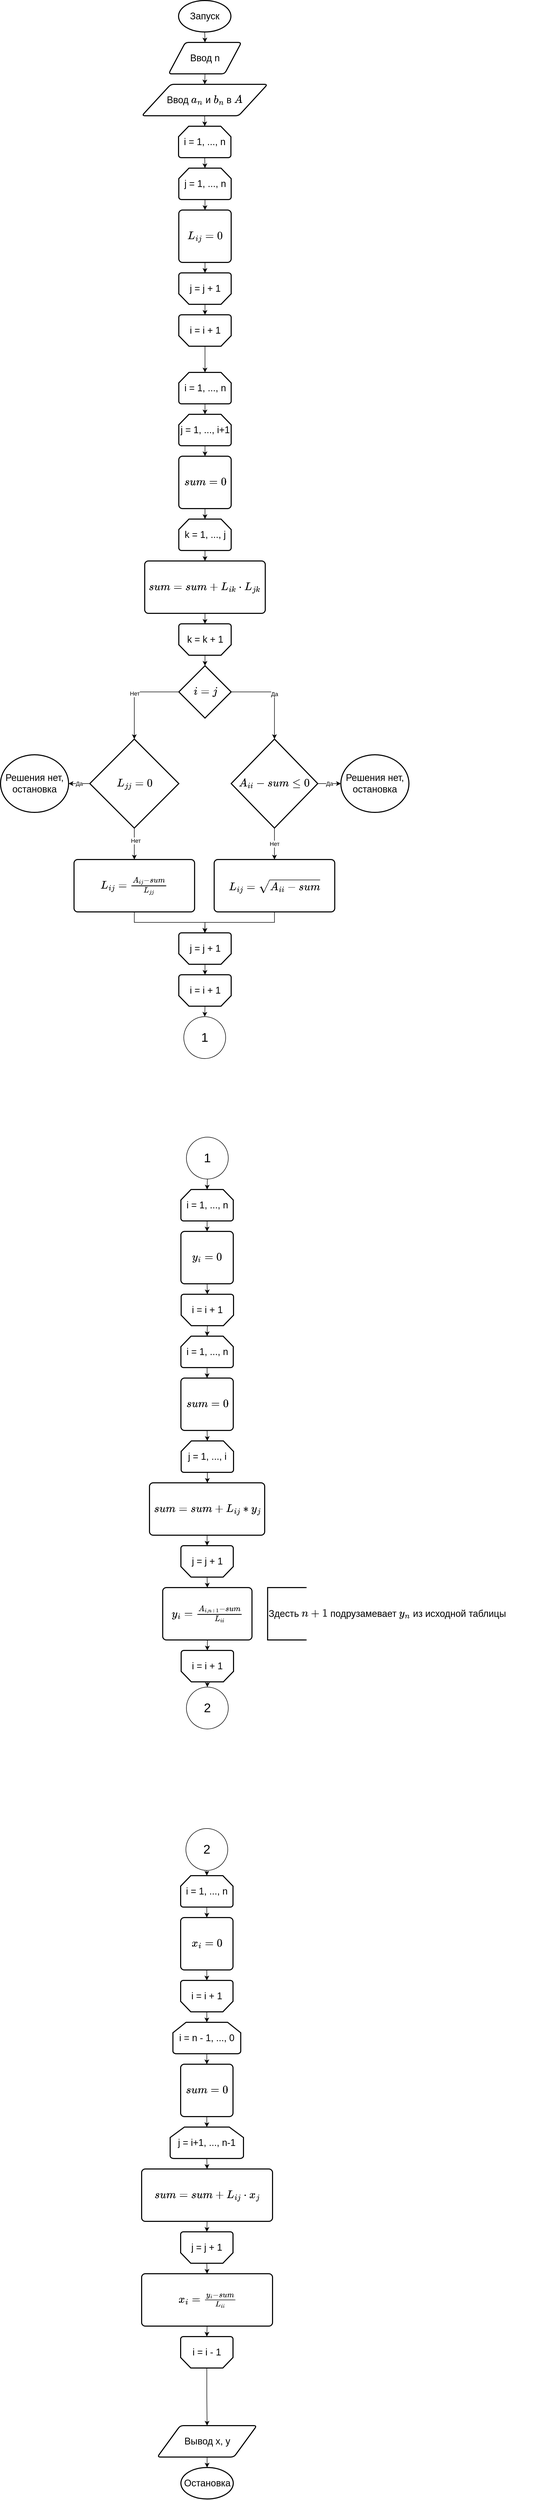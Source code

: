<mxfile version="23.1.5" type="device">
  <diagram name="Страница — 1" id="b3b9jI2EYAR-2OVFDz3w">
    <mxGraphModel dx="2266" dy="4909" grid="1" gridSize="10" guides="1" tooltips="1" connect="1" arrows="1" fold="1" page="1" pageScale="1" pageWidth="2000" pageHeight="2000" math="1" shadow="0">
      <root>
        <mxCell id="0" />
        <mxCell id="1" parent="0" />
        <mxCell id="6ag7bbs3CIDBkPQvc5nf-12" style="edgeStyle=orthogonalEdgeStyle;rounded=0;orthogonalLoop=1;jettySize=auto;html=1;exitX=0.5;exitY=1;exitDx=0;exitDy=0;exitPerimeter=0;entryX=0.5;entryY=0;entryDx=0;entryDy=0;" edge="1" parent="1" source="6ag7bbs3CIDBkPQvc5nf-1" target="6ag7bbs3CIDBkPQvc5nf-2">
          <mxGeometry relative="1" as="geometry" />
        </mxCell>
        <mxCell id="6ag7bbs3CIDBkPQvc5nf-1" value="&lt;font style=&quot;font-size: 18px;&quot;&gt;Запуск&lt;/font&gt;" style="strokeWidth=2;html=1;shape=mxgraph.flowchart.start_1;whiteSpace=wrap;" vertex="1" parent="1">
          <mxGeometry x="400" y="-2050" width="100" height="60" as="geometry" />
        </mxCell>
        <mxCell id="6ag7bbs3CIDBkPQvc5nf-62" style="edgeStyle=orthogonalEdgeStyle;rounded=0;orthogonalLoop=1;jettySize=auto;html=1;exitX=0.5;exitY=1;exitDx=0;exitDy=0;entryX=0.5;entryY=0;entryDx=0;entryDy=0;" edge="1" parent="1" source="6ag7bbs3CIDBkPQvc5nf-2" target="6ag7bbs3CIDBkPQvc5nf-3">
          <mxGeometry relative="1" as="geometry" />
        </mxCell>
        <mxCell id="6ag7bbs3CIDBkPQvc5nf-2" value="&lt;font style=&quot;font-size: 18px;&quot;&gt;Ввод n&lt;/font&gt;" style="shape=parallelogram;html=1;strokeWidth=2;perimeter=parallelogramPerimeter;whiteSpace=wrap;rounded=1;arcSize=12;size=0.23;" vertex="1" parent="1">
          <mxGeometry x="381" y="-1970" width="139" height="60" as="geometry" />
        </mxCell>
        <mxCell id="6ag7bbs3CIDBkPQvc5nf-3" value="&lt;font style=&quot;font-size: 18px;&quot;&gt;Ввод \( a_{n}\) и \(b_{n}\) в \( A\)&lt;/font&gt;" style="shape=parallelogram;html=1;strokeWidth=2;perimeter=parallelogramPerimeter;whiteSpace=wrap;rounded=1;arcSize=12;size=0.23;" vertex="1" parent="1">
          <mxGeometry x="330" y="-1890" width="240" height="60" as="geometry" />
        </mxCell>
        <mxCell id="6ag7bbs3CIDBkPQvc5nf-4" value="&lt;font style=&quot;font-size: 18px;&quot;&gt;i = 1, ..., n&lt;/font&gt;" style="strokeWidth=2;html=1;shape=mxgraph.flowchart.loop_limit;whiteSpace=wrap;" vertex="1" parent="1">
          <mxGeometry x="400" y="-1810" width="100" height="60" as="geometry" />
        </mxCell>
        <mxCell id="6ag7bbs3CIDBkPQvc5nf-65" style="edgeStyle=orthogonalEdgeStyle;rounded=0;orthogonalLoop=1;jettySize=auto;html=1;exitX=0.5;exitY=1;exitDx=0;exitDy=0;exitPerimeter=0;entryX=0.5;entryY=0;entryDx=0;entryDy=0;" edge="1" parent="1" source="6ag7bbs3CIDBkPQvc5nf-5" target="6ag7bbs3CIDBkPQvc5nf-6">
          <mxGeometry relative="1" as="geometry" />
        </mxCell>
        <mxCell id="6ag7bbs3CIDBkPQvc5nf-5" value="&lt;font style=&quot;font-size: 18px;&quot;&gt;j = 1, ..., n&lt;/font&gt;" style="strokeWidth=2;html=1;shape=mxgraph.flowchart.loop_limit;whiteSpace=wrap;" vertex="1" parent="1">
          <mxGeometry x="400.5" y="-1730" width="100" height="60" as="geometry" />
        </mxCell>
        <mxCell id="6ag7bbs3CIDBkPQvc5nf-6" value="&lt;font style=&quot;font-size: 18px;&quot;&gt;\( L_{ij} = 0 \)&lt;/font&gt;" style="rounded=1;whiteSpace=wrap;html=1;absoluteArcSize=1;arcSize=14;strokeWidth=2;" vertex="1" parent="1">
          <mxGeometry x="400.5" y="-1650" width="100" height="100" as="geometry" />
        </mxCell>
        <mxCell id="6ag7bbs3CIDBkPQvc5nf-10" value="&lt;span style=&quot;font-size: 18px;&quot;&gt;j = j + 1&lt;/span&gt;" style="strokeWidth=2;html=1;shape=mxgraph.flowchart.loop_limit;whiteSpace=wrap;flipV=1;" vertex="1" parent="1">
          <mxGeometry x="400.5" y="-1530" width="100" height="60" as="geometry" />
        </mxCell>
        <mxCell id="6ag7bbs3CIDBkPQvc5nf-11" value="&lt;span style=&quot;font-size: 18px;&quot;&gt;i = i + 1&lt;/span&gt;" style="strokeWidth=2;html=1;shape=mxgraph.flowchart.loop_limit;whiteSpace=wrap;flipV=1;" vertex="1" parent="1">
          <mxGeometry x="400.5" y="-1450" width="100" height="60" as="geometry" />
        </mxCell>
        <mxCell id="6ag7bbs3CIDBkPQvc5nf-14" value="&lt;font style=&quot;font-size: 18px;&quot;&gt;i = 1, ..., n&lt;/font&gt;" style="strokeWidth=2;html=1;shape=mxgraph.flowchart.loop_limit;whiteSpace=wrap;" vertex="1" parent="1">
          <mxGeometry x="400.5" y="-1340" width="100" height="60" as="geometry" />
        </mxCell>
        <mxCell id="6ag7bbs3CIDBkPQvc5nf-70" style="edgeStyle=orthogonalEdgeStyle;rounded=0;orthogonalLoop=1;jettySize=auto;html=1;exitX=0.5;exitY=1;exitDx=0;exitDy=0;exitPerimeter=0;entryX=0.5;entryY=0;entryDx=0;entryDy=0;" edge="1" parent="1" source="6ag7bbs3CIDBkPQvc5nf-15" target="6ag7bbs3CIDBkPQvc5nf-17">
          <mxGeometry relative="1" as="geometry" />
        </mxCell>
        <mxCell id="6ag7bbs3CIDBkPQvc5nf-15" value="&lt;font style=&quot;font-size: 18px;&quot;&gt;j = 1, ..., i+1&lt;/font&gt;" style="strokeWidth=2;html=1;shape=mxgraph.flowchart.loop_limit;whiteSpace=wrap;" vertex="1" parent="1">
          <mxGeometry x="400.5" y="-1260" width="100" height="60" as="geometry" />
        </mxCell>
        <mxCell id="6ag7bbs3CIDBkPQvc5nf-72" style="edgeStyle=orthogonalEdgeStyle;rounded=0;orthogonalLoop=1;jettySize=auto;html=1;exitX=0.5;exitY=1;exitDx=0;exitDy=0;exitPerimeter=0;entryX=0.5;entryY=0;entryDx=0;entryDy=0;" edge="1" parent="1" source="6ag7bbs3CIDBkPQvc5nf-16" target="6ag7bbs3CIDBkPQvc5nf-18">
          <mxGeometry relative="1" as="geometry" />
        </mxCell>
        <mxCell id="6ag7bbs3CIDBkPQvc5nf-16" value="&lt;font style=&quot;font-size: 18px;&quot;&gt;k = 1, ..., j&lt;/font&gt;" style="strokeWidth=2;html=1;shape=mxgraph.flowchart.loop_limit;whiteSpace=wrap;" vertex="1" parent="1">
          <mxGeometry x="400.5" y="-1060" width="100" height="60" as="geometry" />
        </mxCell>
        <mxCell id="6ag7bbs3CIDBkPQvc5nf-17" value="&lt;font style=&quot;font-size: 18px;&quot;&gt;\( sum = 0 \)&lt;/font&gt;" style="rounded=1;whiteSpace=wrap;html=1;absoluteArcSize=1;arcSize=14;strokeWidth=2;" vertex="1" parent="1">
          <mxGeometry x="400.5" y="-1180" width="100" height="100" as="geometry" />
        </mxCell>
        <mxCell id="6ag7bbs3CIDBkPQvc5nf-18" value="&lt;font style=&quot;font-size: 18px;&quot;&gt;\( sum = sum + L_{ik} \cdot L_{jk}\)&lt;/font&gt;" style="rounded=1;whiteSpace=wrap;html=1;absoluteArcSize=1;arcSize=14;strokeWidth=2;" vertex="1" parent="1">
          <mxGeometry x="335.37" y="-980" width="230.25" height="100" as="geometry" />
        </mxCell>
        <mxCell id="6ag7bbs3CIDBkPQvc5nf-19" value="&lt;font style=&quot;font-size: 18px;&quot;&gt;k = k + 1&lt;/font&gt;" style="strokeWidth=2;html=1;shape=mxgraph.flowchart.loop_limit;whiteSpace=wrap;flipV=1;" vertex="1" parent="1">
          <mxGeometry x="400.5" y="-860" width="100" height="60" as="geometry" />
        </mxCell>
        <mxCell id="6ag7bbs3CIDBkPQvc5nf-20" value="&lt;font style=&quot;font-size: 18px;&quot;&gt;\( i = j \)&lt;/font&gt;" style="strokeWidth=2;html=1;shape=mxgraph.flowchart.decision;whiteSpace=wrap;" vertex="1" parent="1">
          <mxGeometry x="400.5" y="-780" width="100" height="100" as="geometry" />
        </mxCell>
        <mxCell id="6ag7bbs3CIDBkPQvc5nf-27" value="Нет" style="edgeStyle=orthogonalEdgeStyle;rounded=0;orthogonalLoop=1;jettySize=auto;html=1;exitX=0.5;exitY=1;exitDx=0;exitDy=0;exitPerimeter=0;entryX=0.5;entryY=0;entryDx=0;entryDy=0;" edge="1" parent="1" source="6ag7bbs3CIDBkPQvc5nf-22" target="6ag7bbs3CIDBkPQvc5nf-26">
          <mxGeometry relative="1" as="geometry" />
        </mxCell>
        <mxCell id="6ag7bbs3CIDBkPQvc5nf-22" value="&lt;font style=&quot;font-size: 18px;&quot;&gt;\( A_{ii} - sum \leq 0 \)&lt;/font&gt;" style="strokeWidth=2;html=1;shape=mxgraph.flowchart.decision;whiteSpace=wrap;" vertex="1" parent="1">
          <mxGeometry x="500.5" y="-640" width="165.37" height="170" as="geometry" />
        </mxCell>
        <mxCell id="6ag7bbs3CIDBkPQvc5nf-24" value="&lt;font style=&quot;font-size: 18px;&quot;&gt;Решения нет, остановка&lt;/font&gt;" style="strokeWidth=2;html=1;shape=mxgraph.flowchart.start_1;whiteSpace=wrap;" vertex="1" parent="1">
          <mxGeometry x="710" y="-610" width="130" height="110" as="geometry" />
        </mxCell>
        <mxCell id="6ag7bbs3CIDBkPQvc5nf-25" value="Да" style="edgeStyle=orthogonalEdgeStyle;rounded=0;orthogonalLoop=1;jettySize=auto;html=1;exitX=1;exitY=0.5;exitDx=0;exitDy=0;exitPerimeter=0;entryX=0;entryY=0.5;entryDx=0;entryDy=0;entryPerimeter=0;" edge="1" parent="1" source="6ag7bbs3CIDBkPQvc5nf-22" target="6ag7bbs3CIDBkPQvc5nf-24">
          <mxGeometry relative="1" as="geometry" />
        </mxCell>
        <mxCell id="6ag7bbs3CIDBkPQvc5nf-82" style="edgeStyle=orthogonalEdgeStyle;rounded=0;orthogonalLoop=1;jettySize=auto;html=1;exitX=0.5;exitY=1;exitDx=0;exitDy=0;" edge="1" parent="1" source="6ag7bbs3CIDBkPQvc5nf-26">
          <mxGeometry relative="1" as="geometry">
            <mxPoint x="450" y="-270" as="targetPoint" />
          </mxGeometry>
        </mxCell>
        <mxCell id="6ag7bbs3CIDBkPQvc5nf-26" value="&lt;font style=&quot;font-size: 18px;&quot;&gt;\( L_{ij} = \sqrt{A_{ii}-sum} \)&lt;/font&gt;" style="rounded=1;whiteSpace=wrap;html=1;absoluteArcSize=1;arcSize=14;strokeWidth=2;" vertex="1" parent="1">
          <mxGeometry x="468.06" y="-410" width="230.25" height="100" as="geometry" />
        </mxCell>
        <mxCell id="6ag7bbs3CIDBkPQvc5nf-29" value="&lt;font style=&quot;font-size: 18px;&quot;&gt;\( L_{ij} = \frac{A_{ij}-sum}{L_{jj}} \)&lt;/font&gt;" style="rounded=1;whiteSpace=wrap;html=1;absoluteArcSize=1;arcSize=14;strokeWidth=2;" vertex="1" parent="1">
          <mxGeometry x="200.38" y="-410" width="230.25" height="100" as="geometry" />
        </mxCell>
        <mxCell id="6ag7bbs3CIDBkPQvc5nf-35" style="edgeStyle=orthogonalEdgeStyle;rounded=0;orthogonalLoop=1;jettySize=auto;html=1;exitX=0.5;exitY=1;exitDx=0;exitDy=0;exitPerimeter=0;" edge="1" parent="1" source="6ag7bbs3CIDBkPQvc5nf-30" target="6ag7bbs3CIDBkPQvc5nf-29">
          <mxGeometry relative="1" as="geometry" />
        </mxCell>
        <mxCell id="6ag7bbs3CIDBkPQvc5nf-78" value="Нет" style="edgeLabel;html=1;align=center;verticalAlign=middle;resizable=0;points=[];" vertex="1" connectable="0" parent="6ag7bbs3CIDBkPQvc5nf-35">
          <mxGeometry x="-0.201" y="2" relative="1" as="geometry">
            <mxPoint as="offset" />
          </mxGeometry>
        </mxCell>
        <mxCell id="6ag7bbs3CIDBkPQvc5nf-30" value="&lt;font style=&quot;font-size: 18px;&quot;&gt;\( L_{jj} = 0 \)&lt;/font&gt;" style="strokeWidth=2;html=1;shape=mxgraph.flowchart.decision;whiteSpace=wrap;" vertex="1" parent="1">
          <mxGeometry x="230.5" y="-640" width="170" height="170" as="geometry" />
        </mxCell>
        <mxCell id="6ag7bbs3CIDBkPQvc5nf-32" value="&lt;font style=&quot;font-size: 18px;&quot;&gt;Решения нет, остановка&lt;/font&gt;" style="strokeWidth=2;html=1;shape=mxgraph.flowchart.start_1;whiteSpace=wrap;" vertex="1" parent="1">
          <mxGeometry x="60" y="-610" width="130" height="110" as="geometry" />
        </mxCell>
        <mxCell id="6ag7bbs3CIDBkPQvc5nf-37" value="&lt;font style=&quot;font-size: 18px;&quot;&gt;j = j + 1&lt;/font&gt;" style="strokeWidth=2;html=1;shape=mxgraph.flowchart.loop_limit;whiteSpace=wrap;flipV=1;" vertex="1" parent="1">
          <mxGeometry x="400.5" y="-270" width="100" height="60" as="geometry" />
        </mxCell>
        <mxCell id="6ag7bbs3CIDBkPQvc5nf-107" style="edgeStyle=orthogonalEdgeStyle;rounded=0;orthogonalLoop=1;jettySize=auto;html=1;exitX=0.5;exitY=0;exitDx=0;exitDy=0;exitPerimeter=0;entryX=0.5;entryY=0;entryDx=0;entryDy=0;" edge="1" parent="1" source="6ag7bbs3CIDBkPQvc5nf-38" target="6ag7bbs3CIDBkPQvc5nf-106">
          <mxGeometry relative="1" as="geometry" />
        </mxCell>
        <mxCell id="6ag7bbs3CIDBkPQvc5nf-38" value="&lt;font style=&quot;font-size: 18px;&quot;&gt;i = i + 1&lt;/font&gt;" style="strokeWidth=2;html=1;shape=mxgraph.flowchart.loop_limit;whiteSpace=wrap;flipV=1;" vertex="1" parent="1">
          <mxGeometry x="400.5" y="-190" width="100" height="60" as="geometry" />
        </mxCell>
        <mxCell id="6ag7bbs3CIDBkPQvc5nf-84" style="edgeStyle=orthogonalEdgeStyle;rounded=0;orthogonalLoop=1;jettySize=auto;html=1;exitX=0.5;exitY=1;exitDx=0;exitDy=0;exitPerimeter=0;entryX=0.5;entryY=0;entryDx=0;entryDy=0;" edge="1" parent="1" source="6ag7bbs3CIDBkPQvc5nf-39" target="6ag7bbs3CIDBkPQvc5nf-40">
          <mxGeometry relative="1" as="geometry" />
        </mxCell>
        <mxCell id="6ag7bbs3CIDBkPQvc5nf-39" value="&lt;font style=&quot;font-size: 18px;&quot;&gt;i = 1, ..., n&lt;/font&gt;" style="strokeWidth=2;html=1;shape=mxgraph.flowchart.loop_limit;whiteSpace=wrap;flipV=0;" vertex="1" parent="1">
          <mxGeometry x="404.5" y="220" width="100" height="60" as="geometry" />
        </mxCell>
        <mxCell id="6ag7bbs3CIDBkPQvc5nf-40" value="&lt;font style=&quot;font-size: 18px;&quot;&gt;\( y_{i} = 0 \)&lt;/font&gt;" style="rounded=1;whiteSpace=wrap;html=1;absoluteArcSize=1;arcSize=14;strokeWidth=2;" vertex="1" parent="1">
          <mxGeometry x="404.5" y="300" width="100" height="100" as="geometry" />
        </mxCell>
        <mxCell id="6ag7bbs3CIDBkPQvc5nf-41" value="&lt;font style=&quot;font-size: 18px;&quot;&gt;i = i + 1&lt;/font&gt;" style="strokeWidth=2;html=1;shape=mxgraph.flowchart.loop_limit;whiteSpace=wrap;flipV=1;" vertex="1" parent="1">
          <mxGeometry x="405" y="420" width="100" height="60" as="geometry" />
        </mxCell>
        <mxCell id="6ag7bbs3CIDBkPQvc5nf-88" style="edgeStyle=orthogonalEdgeStyle;rounded=0;orthogonalLoop=1;jettySize=auto;html=1;exitX=0.5;exitY=1;exitDx=0;exitDy=0;exitPerimeter=0;entryX=0.5;entryY=0;entryDx=0;entryDy=0;" edge="1" parent="1" source="6ag7bbs3CIDBkPQvc5nf-42" target="6ag7bbs3CIDBkPQvc5nf-43">
          <mxGeometry relative="1" as="geometry" />
        </mxCell>
        <mxCell id="6ag7bbs3CIDBkPQvc5nf-42" value="&lt;font style=&quot;font-size: 18px;&quot;&gt;i = 1, ..., n&lt;/font&gt;" style="strokeWidth=2;html=1;shape=mxgraph.flowchart.loop_limit;whiteSpace=wrap;flipV=0;" vertex="1" parent="1">
          <mxGeometry x="404.5" y="500" width="100" height="60" as="geometry" />
        </mxCell>
        <mxCell id="6ag7bbs3CIDBkPQvc5nf-43" value="&lt;font style=&quot;font-size: 18px;&quot;&gt;\( sum = 0 \)&lt;/font&gt;" style="rounded=1;whiteSpace=wrap;html=1;absoluteArcSize=1;arcSize=14;strokeWidth=2;" vertex="1" parent="1">
          <mxGeometry x="404.5" y="580" width="100" height="100" as="geometry" />
        </mxCell>
        <mxCell id="6ag7bbs3CIDBkPQvc5nf-90" style="edgeStyle=orthogonalEdgeStyle;rounded=0;orthogonalLoop=1;jettySize=auto;html=1;exitX=0.5;exitY=1;exitDx=0;exitDy=0;exitPerimeter=0;" edge="1" parent="1" source="6ag7bbs3CIDBkPQvc5nf-44" target="6ag7bbs3CIDBkPQvc5nf-45">
          <mxGeometry relative="1" as="geometry" />
        </mxCell>
        <mxCell id="6ag7bbs3CIDBkPQvc5nf-44" value="&lt;font style=&quot;font-size: 18px;&quot;&gt;j = 1, ..., i&lt;/font&gt;" style="strokeWidth=2;html=1;shape=mxgraph.flowchart.loop_limit;whiteSpace=wrap;flipV=0;" vertex="1" parent="1">
          <mxGeometry x="405" y="700" width="100" height="60" as="geometry" />
        </mxCell>
        <mxCell id="6ag7bbs3CIDBkPQvc5nf-45" value="&lt;font style=&quot;font-size: 18px;&quot;&gt;\( sum = sum + L_{ij}*y_{j} \)&lt;/font&gt;" style="rounded=1;whiteSpace=wrap;html=1;absoluteArcSize=1;arcSize=14;strokeWidth=2;" vertex="1" parent="1">
          <mxGeometry x="344.5" y="780" width="220" height="100" as="geometry" />
        </mxCell>
        <mxCell id="6ag7bbs3CIDBkPQvc5nf-92" style="edgeStyle=orthogonalEdgeStyle;rounded=0;orthogonalLoop=1;jettySize=auto;html=1;exitX=0.5;exitY=0;exitDx=0;exitDy=0;exitPerimeter=0;entryX=0.5;entryY=0;entryDx=0;entryDy=0;" edge="1" parent="1" source="6ag7bbs3CIDBkPQvc5nf-46" target="6ag7bbs3CIDBkPQvc5nf-47">
          <mxGeometry relative="1" as="geometry" />
        </mxCell>
        <mxCell id="6ag7bbs3CIDBkPQvc5nf-46" value="&lt;font style=&quot;font-size: 18px;&quot;&gt;j = j + 1&lt;/font&gt;" style="strokeWidth=2;html=1;shape=mxgraph.flowchart.loop_limit;whiteSpace=wrap;flipV=1;" vertex="1" parent="1">
          <mxGeometry x="404.5" y="900" width="100" height="60" as="geometry" />
        </mxCell>
        <mxCell id="6ag7bbs3CIDBkPQvc5nf-47" value="&lt;span style=&quot;font-size: 18px;&quot;&gt;\( y_{i} = \frac{A_{i,n+1}-sum}{L_{ii}} \)&lt;/span&gt;" style="rounded=1;whiteSpace=wrap;html=1;absoluteArcSize=1;arcSize=14;strokeWidth=2;" vertex="1" parent="1">
          <mxGeometry x="369.75" y="980" width="170.5" height="100" as="geometry" />
        </mxCell>
        <mxCell id="6ag7bbs3CIDBkPQvc5nf-48" value="&lt;font style=&quot;font-size: 18px;&quot;&gt;Здесть \( n+ 1\) подрузамевает \(y_{n}\) из исходной таблицы&amp;nbsp;&lt;/font&gt;" style="strokeWidth=2;html=1;shape=mxgraph.flowchart.annotation_1;align=left;pointerEvents=1;" vertex="1" parent="1">
          <mxGeometry x="570.12" y="980" width="74.38" height="100" as="geometry" />
        </mxCell>
        <mxCell id="6ag7bbs3CIDBkPQvc5nf-112" style="edgeStyle=orthogonalEdgeStyle;rounded=0;orthogonalLoop=1;jettySize=auto;html=1;exitX=0.5;exitY=0;exitDx=0;exitDy=0;exitPerimeter=0;entryX=0.5;entryY=0;entryDx=0;entryDy=0;" edge="1" parent="1" source="6ag7bbs3CIDBkPQvc5nf-49" target="6ag7bbs3CIDBkPQvc5nf-111">
          <mxGeometry relative="1" as="geometry" />
        </mxCell>
        <mxCell id="6ag7bbs3CIDBkPQvc5nf-49" value="&lt;span style=&quot;font-size: 18px;&quot;&gt;i = i + 1&lt;/span&gt;" style="strokeWidth=2;html=1;shape=mxgraph.flowchart.loop_limit;whiteSpace=wrap;flipV=1;" vertex="1" parent="1">
          <mxGeometry x="405" y="1100" width="100" height="60" as="geometry" />
        </mxCell>
        <mxCell id="6ag7bbs3CIDBkPQvc5nf-95" style="edgeStyle=orthogonalEdgeStyle;rounded=0;orthogonalLoop=1;jettySize=auto;html=1;exitX=0.5;exitY=1;exitDx=0;exitDy=0;exitPerimeter=0;entryX=0.5;entryY=0;entryDx=0;entryDy=0;" edge="1" parent="1" source="6ag7bbs3CIDBkPQvc5nf-50" target="6ag7bbs3CIDBkPQvc5nf-51">
          <mxGeometry relative="1" as="geometry" />
        </mxCell>
        <mxCell id="6ag7bbs3CIDBkPQvc5nf-50" value="&lt;font style=&quot;font-size: 18px;&quot;&gt;i = 1, ..., n&lt;/font&gt;" style="strokeWidth=2;html=1;shape=mxgraph.flowchart.loop_limit;whiteSpace=wrap;flipV=0;" vertex="1" parent="1">
          <mxGeometry x="404" y="1530" width="100" height="60" as="geometry" />
        </mxCell>
        <mxCell id="6ag7bbs3CIDBkPQvc5nf-51" value="&lt;font style=&quot;font-size: 18px;&quot;&gt;\( x_{i} = 0 \)&lt;/font&gt;" style="rounded=1;whiteSpace=wrap;html=1;absoluteArcSize=1;arcSize=14;strokeWidth=2;" vertex="1" parent="1">
          <mxGeometry x="404" y="1610" width="100" height="100" as="geometry" />
        </mxCell>
        <mxCell id="6ag7bbs3CIDBkPQvc5nf-52" value="&lt;font style=&quot;font-size: 18px;&quot;&gt;i = i + 1&lt;/font&gt;" style="strokeWidth=2;html=1;shape=mxgraph.flowchart.loop_limit;whiteSpace=wrap;flipV=1;" vertex="1" parent="1">
          <mxGeometry x="404" y="1730" width="100" height="60" as="geometry" />
        </mxCell>
        <mxCell id="6ag7bbs3CIDBkPQvc5nf-98" style="edgeStyle=orthogonalEdgeStyle;rounded=0;orthogonalLoop=1;jettySize=auto;html=1;exitX=0.5;exitY=1;exitDx=0;exitDy=0;exitPerimeter=0;entryX=0.5;entryY=0;entryDx=0;entryDy=0;" edge="1" parent="1" source="6ag7bbs3CIDBkPQvc5nf-53" target="6ag7bbs3CIDBkPQvc5nf-54">
          <mxGeometry relative="1" as="geometry" />
        </mxCell>
        <mxCell id="6ag7bbs3CIDBkPQvc5nf-53" value="&lt;font style=&quot;font-size: 18px;&quot;&gt;i = n - 1, ..., 0&lt;/font&gt;" style="strokeWidth=2;html=1;shape=mxgraph.flowchart.loop_limit;whiteSpace=wrap;flipV=0;" vertex="1" parent="1">
          <mxGeometry x="389.25" y="1810" width="129.5" height="60" as="geometry" />
        </mxCell>
        <mxCell id="6ag7bbs3CIDBkPQvc5nf-99" style="edgeStyle=orthogonalEdgeStyle;rounded=0;orthogonalLoop=1;jettySize=auto;html=1;exitX=0.5;exitY=1;exitDx=0;exitDy=0;" edge="1" parent="1" source="6ag7bbs3CIDBkPQvc5nf-54" target="6ag7bbs3CIDBkPQvc5nf-55">
          <mxGeometry relative="1" as="geometry" />
        </mxCell>
        <mxCell id="6ag7bbs3CIDBkPQvc5nf-54" value="&lt;font style=&quot;font-size: 18px;&quot;&gt;\( sum = 0 \)&lt;/font&gt;" style="rounded=1;whiteSpace=wrap;html=1;absoluteArcSize=1;arcSize=14;strokeWidth=2;" vertex="1" parent="1">
          <mxGeometry x="404" y="1890" width="100" height="100" as="geometry" />
        </mxCell>
        <mxCell id="6ag7bbs3CIDBkPQvc5nf-100" style="edgeStyle=orthogonalEdgeStyle;rounded=0;orthogonalLoop=1;jettySize=auto;html=1;exitX=0.5;exitY=1;exitDx=0;exitDy=0;exitPerimeter=0;entryX=0.5;entryY=0;entryDx=0;entryDy=0;" edge="1" parent="1" source="6ag7bbs3CIDBkPQvc5nf-55" target="6ag7bbs3CIDBkPQvc5nf-56">
          <mxGeometry relative="1" as="geometry" />
        </mxCell>
        <mxCell id="6ag7bbs3CIDBkPQvc5nf-55" value="&lt;font style=&quot;font-size: 18px;&quot;&gt;j = i+1, ..., n-1&lt;/font&gt;" style="strokeWidth=2;html=1;shape=mxgraph.flowchart.loop_limit;whiteSpace=wrap;flipV=0;" vertex="1" parent="1">
          <mxGeometry x="384" y="2010" width="140" height="60" as="geometry" />
        </mxCell>
        <mxCell id="6ag7bbs3CIDBkPQvc5nf-56" value="&lt;font style=&quot;font-size: 18px;&quot;&gt;\( sum = sum + L_{ij} \cdot x_{j} \)&lt;/font&gt;" style="rounded=1;whiteSpace=wrap;html=1;absoluteArcSize=1;arcSize=14;strokeWidth=2;" vertex="1" parent="1">
          <mxGeometry x="329.5" y="2090" width="250" height="100" as="geometry" />
        </mxCell>
        <mxCell id="6ag7bbs3CIDBkPQvc5nf-102" style="edgeStyle=orthogonalEdgeStyle;rounded=0;orthogonalLoop=1;jettySize=auto;html=1;exitX=0.5;exitY=0;exitDx=0;exitDy=0;exitPerimeter=0;entryX=0.5;entryY=0;entryDx=0;entryDy=0;" edge="1" parent="1" source="6ag7bbs3CIDBkPQvc5nf-57" target="6ag7bbs3CIDBkPQvc5nf-58">
          <mxGeometry relative="1" as="geometry" />
        </mxCell>
        <mxCell id="6ag7bbs3CIDBkPQvc5nf-57" value="&lt;font style=&quot;font-size: 18px;&quot;&gt;j = j + 1&lt;/font&gt;" style="strokeWidth=2;html=1;shape=mxgraph.flowchart.loop_limit;whiteSpace=wrap;flipV=1;" vertex="1" parent="1">
          <mxGeometry x="404" y="2210" width="100" height="60" as="geometry" />
        </mxCell>
        <mxCell id="6ag7bbs3CIDBkPQvc5nf-58" value="&lt;font style=&quot;font-size: 18px;&quot;&gt;\( x_{i} = \frac{y_{i}-sum}{L_{ii}} \)&lt;/font&gt;" style="rounded=1;whiteSpace=wrap;html=1;absoluteArcSize=1;arcSize=14;strokeWidth=2;" vertex="1" parent="1">
          <mxGeometry x="329.5" y="2290" width="250" height="100" as="geometry" />
        </mxCell>
        <mxCell id="6ag7bbs3CIDBkPQvc5nf-104" style="edgeStyle=orthogonalEdgeStyle;rounded=0;orthogonalLoop=1;jettySize=auto;html=1;exitX=0.5;exitY=0;exitDx=0;exitDy=0;exitPerimeter=0;entryX=0.5;entryY=0;entryDx=0;entryDy=0;" edge="1" parent="1" source="6ag7bbs3CIDBkPQvc5nf-59" target="6ag7bbs3CIDBkPQvc5nf-60">
          <mxGeometry relative="1" as="geometry" />
        </mxCell>
        <mxCell id="6ag7bbs3CIDBkPQvc5nf-59" value="&lt;font style=&quot;font-size: 18px;&quot;&gt;i = i - 1&lt;/font&gt;" style="strokeWidth=2;html=1;shape=mxgraph.flowchart.loop_limit;whiteSpace=wrap;flipV=1;" vertex="1" parent="1">
          <mxGeometry x="404" y="2410" width="100" height="60" as="geometry" />
        </mxCell>
        <mxCell id="6ag7bbs3CIDBkPQvc5nf-60" value="&lt;font style=&quot;font-size: 18px;&quot;&gt;Вывод x, y&lt;/font&gt;" style="shape=parallelogram;html=1;strokeWidth=2;perimeter=parallelogramPerimeter;whiteSpace=wrap;rounded=1;arcSize=12;size=0.23;" vertex="1" parent="1">
          <mxGeometry x="359.5" y="2580" width="190" height="60" as="geometry" />
        </mxCell>
        <mxCell id="6ag7bbs3CIDBkPQvc5nf-61" value="&lt;font style=&quot;font-size: 18px;&quot;&gt;Остановка&lt;/font&gt;" style="strokeWidth=2;html=1;shape=mxgraph.flowchart.start_1;whiteSpace=wrap;" vertex="1" parent="1">
          <mxGeometry x="404.5" y="2660" width="100" height="60" as="geometry" />
        </mxCell>
        <mxCell id="6ag7bbs3CIDBkPQvc5nf-63" style="edgeStyle=orthogonalEdgeStyle;rounded=0;orthogonalLoop=1;jettySize=auto;html=1;exitX=0.5;exitY=1;exitDx=0;exitDy=0;entryX=0.5;entryY=0;entryDx=0;entryDy=0;entryPerimeter=0;" edge="1" parent="1" source="6ag7bbs3CIDBkPQvc5nf-3" target="6ag7bbs3CIDBkPQvc5nf-4">
          <mxGeometry relative="1" as="geometry" />
        </mxCell>
        <mxCell id="6ag7bbs3CIDBkPQvc5nf-64" style="edgeStyle=orthogonalEdgeStyle;rounded=0;orthogonalLoop=1;jettySize=auto;html=1;exitX=0.5;exitY=1;exitDx=0;exitDy=0;exitPerimeter=0;entryX=0.5;entryY=0;entryDx=0;entryDy=0;entryPerimeter=0;" edge="1" parent="1" source="6ag7bbs3CIDBkPQvc5nf-4" target="6ag7bbs3CIDBkPQvc5nf-5">
          <mxGeometry relative="1" as="geometry" />
        </mxCell>
        <mxCell id="6ag7bbs3CIDBkPQvc5nf-66" style="edgeStyle=orthogonalEdgeStyle;rounded=0;orthogonalLoop=1;jettySize=auto;html=1;exitX=0.5;exitY=1;exitDx=0;exitDy=0;entryX=0.5;entryY=1;entryDx=0;entryDy=0;entryPerimeter=0;" edge="1" parent="1" source="6ag7bbs3CIDBkPQvc5nf-6" target="6ag7bbs3CIDBkPQvc5nf-10">
          <mxGeometry relative="1" as="geometry" />
        </mxCell>
        <mxCell id="6ag7bbs3CIDBkPQvc5nf-67" style="edgeStyle=orthogonalEdgeStyle;rounded=0;orthogonalLoop=1;jettySize=auto;html=1;exitX=0.5;exitY=0;exitDx=0;exitDy=0;exitPerimeter=0;entryX=0.5;entryY=1;entryDx=0;entryDy=0;entryPerimeter=0;" edge="1" parent="1" source="6ag7bbs3CIDBkPQvc5nf-10" target="6ag7bbs3CIDBkPQvc5nf-11">
          <mxGeometry relative="1" as="geometry" />
        </mxCell>
        <mxCell id="6ag7bbs3CIDBkPQvc5nf-68" style="edgeStyle=orthogonalEdgeStyle;rounded=0;orthogonalLoop=1;jettySize=auto;html=1;exitX=0.5;exitY=0;exitDx=0;exitDy=0;exitPerimeter=0;entryX=0.5;entryY=0;entryDx=0;entryDy=0;entryPerimeter=0;" edge="1" parent="1" source="6ag7bbs3CIDBkPQvc5nf-11" target="6ag7bbs3CIDBkPQvc5nf-14">
          <mxGeometry relative="1" as="geometry" />
        </mxCell>
        <mxCell id="6ag7bbs3CIDBkPQvc5nf-69" style="edgeStyle=orthogonalEdgeStyle;rounded=0;orthogonalLoop=1;jettySize=auto;html=1;exitX=0.5;exitY=1;exitDx=0;exitDy=0;exitPerimeter=0;entryX=0.5;entryY=0;entryDx=0;entryDy=0;entryPerimeter=0;" edge="1" parent="1" source="6ag7bbs3CIDBkPQvc5nf-14" target="6ag7bbs3CIDBkPQvc5nf-15">
          <mxGeometry relative="1" as="geometry" />
        </mxCell>
        <mxCell id="6ag7bbs3CIDBkPQvc5nf-71" style="edgeStyle=orthogonalEdgeStyle;rounded=0;orthogonalLoop=1;jettySize=auto;html=1;exitX=0.5;exitY=1;exitDx=0;exitDy=0;entryX=0.5;entryY=0;entryDx=0;entryDy=0;entryPerimeter=0;" edge="1" parent="1" source="6ag7bbs3CIDBkPQvc5nf-17" target="6ag7bbs3CIDBkPQvc5nf-16">
          <mxGeometry relative="1" as="geometry" />
        </mxCell>
        <mxCell id="6ag7bbs3CIDBkPQvc5nf-73" style="edgeStyle=orthogonalEdgeStyle;rounded=0;orthogonalLoop=1;jettySize=auto;html=1;exitX=0.5;exitY=1;exitDx=0;exitDy=0;entryX=0.5;entryY=1;entryDx=0;entryDy=0;entryPerimeter=0;" edge="1" parent="1" source="6ag7bbs3CIDBkPQvc5nf-18" target="6ag7bbs3CIDBkPQvc5nf-19">
          <mxGeometry relative="1" as="geometry" />
        </mxCell>
        <mxCell id="6ag7bbs3CIDBkPQvc5nf-74" style="edgeStyle=orthogonalEdgeStyle;rounded=0;orthogonalLoop=1;jettySize=auto;html=1;exitX=0.5;exitY=0;exitDx=0;exitDy=0;exitPerimeter=0;entryX=0.5;entryY=0;entryDx=0;entryDy=0;entryPerimeter=0;" edge="1" parent="1" source="6ag7bbs3CIDBkPQvc5nf-19" target="6ag7bbs3CIDBkPQvc5nf-20">
          <mxGeometry relative="1" as="geometry" />
        </mxCell>
        <mxCell id="6ag7bbs3CIDBkPQvc5nf-75" value="Нет" style="edgeStyle=orthogonalEdgeStyle;rounded=0;orthogonalLoop=1;jettySize=auto;html=1;exitX=0;exitY=0.5;exitDx=0;exitDy=0;exitPerimeter=0;entryX=0.5;entryY=0;entryDx=0;entryDy=0;entryPerimeter=0;" edge="1" parent="1" source="6ag7bbs3CIDBkPQvc5nf-20" target="6ag7bbs3CIDBkPQvc5nf-30">
          <mxGeometry relative="1" as="geometry" />
        </mxCell>
        <mxCell id="6ag7bbs3CIDBkPQvc5nf-77" value="Да" style="edgeStyle=orthogonalEdgeStyle;rounded=0;orthogonalLoop=1;jettySize=auto;html=1;exitX=0;exitY=0.5;exitDx=0;exitDy=0;exitPerimeter=0;entryX=1;entryY=0.5;entryDx=0;entryDy=0;entryPerimeter=0;" edge="1" parent="1" source="6ag7bbs3CIDBkPQvc5nf-30" target="6ag7bbs3CIDBkPQvc5nf-32">
          <mxGeometry relative="1" as="geometry" />
        </mxCell>
        <mxCell id="6ag7bbs3CIDBkPQvc5nf-79" value="Да" style="edgeStyle=orthogonalEdgeStyle;rounded=0;orthogonalLoop=1;jettySize=auto;html=1;exitX=1;exitY=0.5;exitDx=0;exitDy=0;exitPerimeter=0;entryX=0.5;entryY=0;entryDx=0;entryDy=0;entryPerimeter=0;" edge="1" parent="1" source="6ag7bbs3CIDBkPQvc5nf-20" target="6ag7bbs3CIDBkPQvc5nf-22">
          <mxGeometry relative="1" as="geometry" />
        </mxCell>
        <mxCell id="6ag7bbs3CIDBkPQvc5nf-81" style="edgeStyle=orthogonalEdgeStyle;rounded=0;orthogonalLoop=1;jettySize=auto;html=1;exitX=0.5;exitY=1;exitDx=0;exitDy=0;entryX=0.5;entryY=1;entryDx=0;entryDy=0;entryPerimeter=0;" edge="1" parent="1" source="6ag7bbs3CIDBkPQvc5nf-29" target="6ag7bbs3CIDBkPQvc5nf-37">
          <mxGeometry relative="1" as="geometry" />
        </mxCell>
        <mxCell id="6ag7bbs3CIDBkPQvc5nf-83" style="edgeStyle=orthogonalEdgeStyle;rounded=0;orthogonalLoop=1;jettySize=auto;html=1;exitX=0.5;exitY=0;exitDx=0;exitDy=0;exitPerimeter=0;entryX=0.5;entryY=1;entryDx=0;entryDy=0;entryPerimeter=0;" edge="1" parent="1" source="6ag7bbs3CIDBkPQvc5nf-37" target="6ag7bbs3CIDBkPQvc5nf-38">
          <mxGeometry relative="1" as="geometry" />
        </mxCell>
        <mxCell id="6ag7bbs3CIDBkPQvc5nf-86" style="edgeStyle=orthogonalEdgeStyle;rounded=0;orthogonalLoop=1;jettySize=auto;html=1;exitX=0.5;exitY=1;exitDx=0;exitDy=0;entryX=0.5;entryY=1;entryDx=0;entryDy=0;entryPerimeter=0;" edge="1" parent="1" source="6ag7bbs3CIDBkPQvc5nf-40" target="6ag7bbs3CIDBkPQvc5nf-41">
          <mxGeometry relative="1" as="geometry" />
        </mxCell>
        <mxCell id="6ag7bbs3CIDBkPQvc5nf-87" style="edgeStyle=orthogonalEdgeStyle;rounded=0;orthogonalLoop=1;jettySize=auto;html=1;exitX=0.5;exitY=0;exitDx=0;exitDy=0;exitPerimeter=0;entryX=0.5;entryY=0;entryDx=0;entryDy=0;entryPerimeter=0;" edge="1" parent="1" source="6ag7bbs3CIDBkPQvc5nf-41" target="6ag7bbs3CIDBkPQvc5nf-42">
          <mxGeometry relative="1" as="geometry" />
        </mxCell>
        <mxCell id="6ag7bbs3CIDBkPQvc5nf-89" style="edgeStyle=orthogonalEdgeStyle;rounded=0;orthogonalLoop=1;jettySize=auto;html=1;exitX=0.5;exitY=1;exitDx=0;exitDy=0;entryX=0.5;entryY=0;entryDx=0;entryDy=0;entryPerimeter=0;" edge="1" parent="1" source="6ag7bbs3CIDBkPQvc5nf-43" target="6ag7bbs3CIDBkPQvc5nf-44">
          <mxGeometry relative="1" as="geometry" />
        </mxCell>
        <mxCell id="6ag7bbs3CIDBkPQvc5nf-91" style="edgeStyle=orthogonalEdgeStyle;rounded=0;orthogonalLoop=1;jettySize=auto;html=1;exitX=0.5;exitY=1;exitDx=0;exitDy=0;entryX=0.5;entryY=1;entryDx=0;entryDy=0;entryPerimeter=0;" edge="1" parent="1" source="6ag7bbs3CIDBkPQvc5nf-45" target="6ag7bbs3CIDBkPQvc5nf-46">
          <mxGeometry relative="1" as="geometry" />
        </mxCell>
        <mxCell id="6ag7bbs3CIDBkPQvc5nf-93" style="edgeStyle=orthogonalEdgeStyle;rounded=0;orthogonalLoop=1;jettySize=auto;html=1;exitX=0.5;exitY=1;exitDx=0;exitDy=0;entryX=0.5;entryY=1;entryDx=0;entryDy=0;entryPerimeter=0;" edge="1" parent="1" source="6ag7bbs3CIDBkPQvc5nf-47" target="6ag7bbs3CIDBkPQvc5nf-49">
          <mxGeometry relative="1" as="geometry" />
        </mxCell>
        <mxCell id="6ag7bbs3CIDBkPQvc5nf-96" style="edgeStyle=orthogonalEdgeStyle;rounded=0;orthogonalLoop=1;jettySize=auto;html=1;exitX=0.5;exitY=1;exitDx=0;exitDy=0;entryX=0.5;entryY=1;entryDx=0;entryDy=0;entryPerimeter=0;" edge="1" parent="1" source="6ag7bbs3CIDBkPQvc5nf-51" target="6ag7bbs3CIDBkPQvc5nf-52">
          <mxGeometry relative="1" as="geometry" />
        </mxCell>
        <mxCell id="6ag7bbs3CIDBkPQvc5nf-97" style="edgeStyle=orthogonalEdgeStyle;rounded=0;orthogonalLoop=1;jettySize=auto;html=1;exitX=0.5;exitY=0;exitDx=0;exitDy=0;exitPerimeter=0;entryX=0.5;entryY=0;entryDx=0;entryDy=0;entryPerimeter=0;" edge="1" parent="1" source="6ag7bbs3CIDBkPQvc5nf-52" target="6ag7bbs3CIDBkPQvc5nf-53">
          <mxGeometry relative="1" as="geometry" />
        </mxCell>
        <mxCell id="6ag7bbs3CIDBkPQvc5nf-101" style="edgeStyle=orthogonalEdgeStyle;rounded=0;orthogonalLoop=1;jettySize=auto;html=1;exitX=0.5;exitY=1;exitDx=0;exitDy=0;entryX=0.5;entryY=1;entryDx=0;entryDy=0;entryPerimeter=0;" edge="1" parent="1" source="6ag7bbs3CIDBkPQvc5nf-56" target="6ag7bbs3CIDBkPQvc5nf-57">
          <mxGeometry relative="1" as="geometry" />
        </mxCell>
        <mxCell id="6ag7bbs3CIDBkPQvc5nf-103" style="edgeStyle=orthogonalEdgeStyle;rounded=0;orthogonalLoop=1;jettySize=auto;html=1;exitX=0.5;exitY=1;exitDx=0;exitDy=0;entryX=0.5;entryY=1;entryDx=0;entryDy=0;entryPerimeter=0;" edge="1" parent="1" source="6ag7bbs3CIDBkPQvc5nf-58" target="6ag7bbs3CIDBkPQvc5nf-59">
          <mxGeometry relative="1" as="geometry" />
        </mxCell>
        <mxCell id="6ag7bbs3CIDBkPQvc5nf-105" style="edgeStyle=orthogonalEdgeStyle;rounded=0;orthogonalLoop=1;jettySize=auto;html=1;exitX=0.5;exitY=1;exitDx=0;exitDy=0;entryX=0.5;entryY=0;entryDx=0;entryDy=0;entryPerimeter=0;" edge="1" parent="1" source="6ag7bbs3CIDBkPQvc5nf-60" target="6ag7bbs3CIDBkPQvc5nf-61">
          <mxGeometry relative="1" as="geometry" />
        </mxCell>
        <mxCell id="6ag7bbs3CIDBkPQvc5nf-106" value="&lt;font style=&quot;font-size: 24px;&quot;&gt;1&lt;/font&gt;" style="ellipse;whiteSpace=wrap;html=1;aspect=fixed;fontSize=24;" vertex="1" parent="1">
          <mxGeometry x="410" y="-110" width="80" height="80" as="geometry" />
        </mxCell>
        <mxCell id="6ag7bbs3CIDBkPQvc5nf-108" value="&lt;font style=&quot;font-size: 24px;&quot;&gt;1&lt;/font&gt;" style="ellipse;whiteSpace=wrap;html=1;aspect=fixed;fontSize=24;" vertex="1" parent="1">
          <mxGeometry x="415" y="120" width="80" height="80" as="geometry" />
        </mxCell>
        <mxCell id="6ag7bbs3CIDBkPQvc5nf-109" style="edgeStyle=orthogonalEdgeStyle;rounded=0;orthogonalLoop=1;jettySize=auto;html=1;exitX=0.5;exitY=1;exitDx=0;exitDy=0;entryX=0.5;entryY=0;entryDx=0;entryDy=0;entryPerimeter=0;" edge="1" parent="1" source="6ag7bbs3CIDBkPQvc5nf-108" target="6ag7bbs3CIDBkPQvc5nf-39">
          <mxGeometry relative="1" as="geometry" />
        </mxCell>
        <mxCell id="6ag7bbs3CIDBkPQvc5nf-110" value="2" style="ellipse;whiteSpace=wrap;html=1;aspect=fixed;fontSize=24;" vertex="1" parent="1">
          <mxGeometry x="414" y="1440" width="80" height="80" as="geometry" />
        </mxCell>
        <mxCell id="6ag7bbs3CIDBkPQvc5nf-111" value="2" style="ellipse;whiteSpace=wrap;html=1;aspect=fixed;fontSize=24;" vertex="1" parent="1">
          <mxGeometry x="415" y="1170" width="80" height="80" as="geometry" />
        </mxCell>
        <mxCell id="6ag7bbs3CIDBkPQvc5nf-113" style="edgeStyle=orthogonalEdgeStyle;rounded=0;orthogonalLoop=1;jettySize=auto;html=1;exitX=0.5;exitY=1;exitDx=0;exitDy=0;entryX=0.5;entryY=0;entryDx=0;entryDy=0;entryPerimeter=0;" edge="1" parent="1" source="6ag7bbs3CIDBkPQvc5nf-110" target="6ag7bbs3CIDBkPQvc5nf-50">
          <mxGeometry relative="1" as="geometry" />
        </mxCell>
      </root>
    </mxGraphModel>
  </diagram>
</mxfile>
